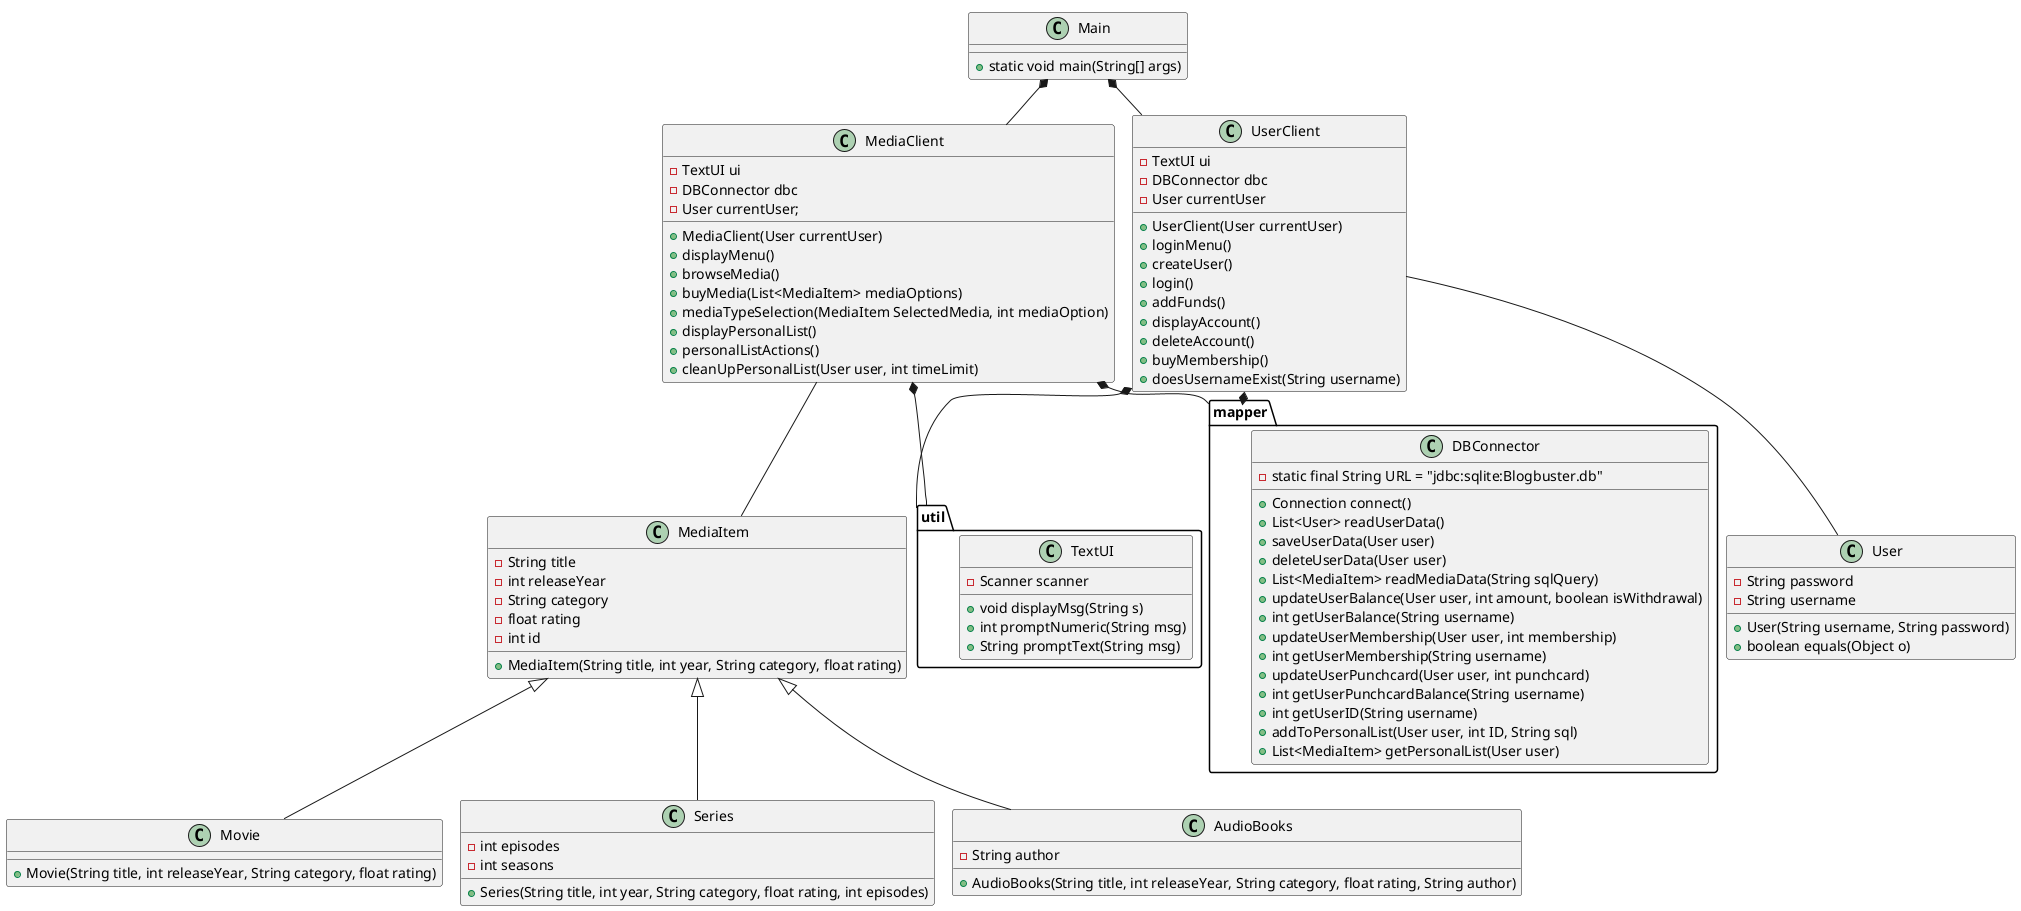 @startuml
!pragma layout smetana

class Main{
+ static void main(String[] args)

}

class MediaItem{
- String title
- int releaseYear
- String category
- float rating
- int id
+MediaItem(String title, int year, String category, float rating)

}

class MediaClient{
-TextUI ui
-DBConnector dbc
-User currentUser;
+MediaClient(User currentUser)
+displayMenu()
+browseMedia()
+buyMedia(List<MediaItem> mediaOptions)
+mediaTypeSelection(MediaItem SelectedMedia, int mediaOption)
+displayPersonalList()
+personalListActions()
+cleanUpPersonalList(User user, int timeLimit)
}


class User{
-String password
-String username
+User(String username, String password)
+boolean equals(Object o)
}


class Movie{

+ Movie(String title, int releaseYear, String category, float rating)
}

class Series{
- int episodes
- int seasons
+Series(String title, int year, String category, float rating, int episodes)
}

class AudioBooks{
- String author
+ AudioBooks(String title, int releaseYear, String category, float rating, String author)
}


class UserClient{
-TextUI ui
-DBConnector dbc
-User currentUser
+UserClient(User currentUser)
+loginMenu()
+createUser()
+login()
+addFunds()
+displayAccount()
+deleteAccount()
+buyMembership()
+doesUsernameExist(String username)
}


package "util" {
class TextUI{
- Scanner scanner
+void displayMsg(String s)
+int promptNumeric(String msg)
+String promptText(String msg)
}
}

package "mapper" {
class DBConnector{
-static final String URL = "jdbc:sqlite:Blogbuster.db"
+Connection connect()
+List<User> readUserData()
+saveUserData(User user)
+deleteUserData(User user)
+List<MediaItem> readMediaData(String sqlQuery)
+updateUserBalance(User user, int amount, boolean isWithdrawal)
+int getUserBalance(String username)
+updateUserMembership(User user, int membership)
+int getUserMembership(String username)
+updateUserPunchcard(User user, int punchcard)
+int getUserPunchcardBalance(String username)
+int getUserID(String username)
+addToPersonalList(User user, int ID, String sql)
+List<MediaItem> getPersonalList(User user)
}
}


MediaItem<|--Series
MediaItem <|-- Movie
Main *-- MediaClient
MediaClient *-- "util"
MediaClient -- MediaItem
Main *-- UserClient
UserClient -- User
UserClient *--"util"
UserClient *-- "mapper"
MediaClient *-- "mapper"
MediaItem <|-- AudioBooks

@enduml